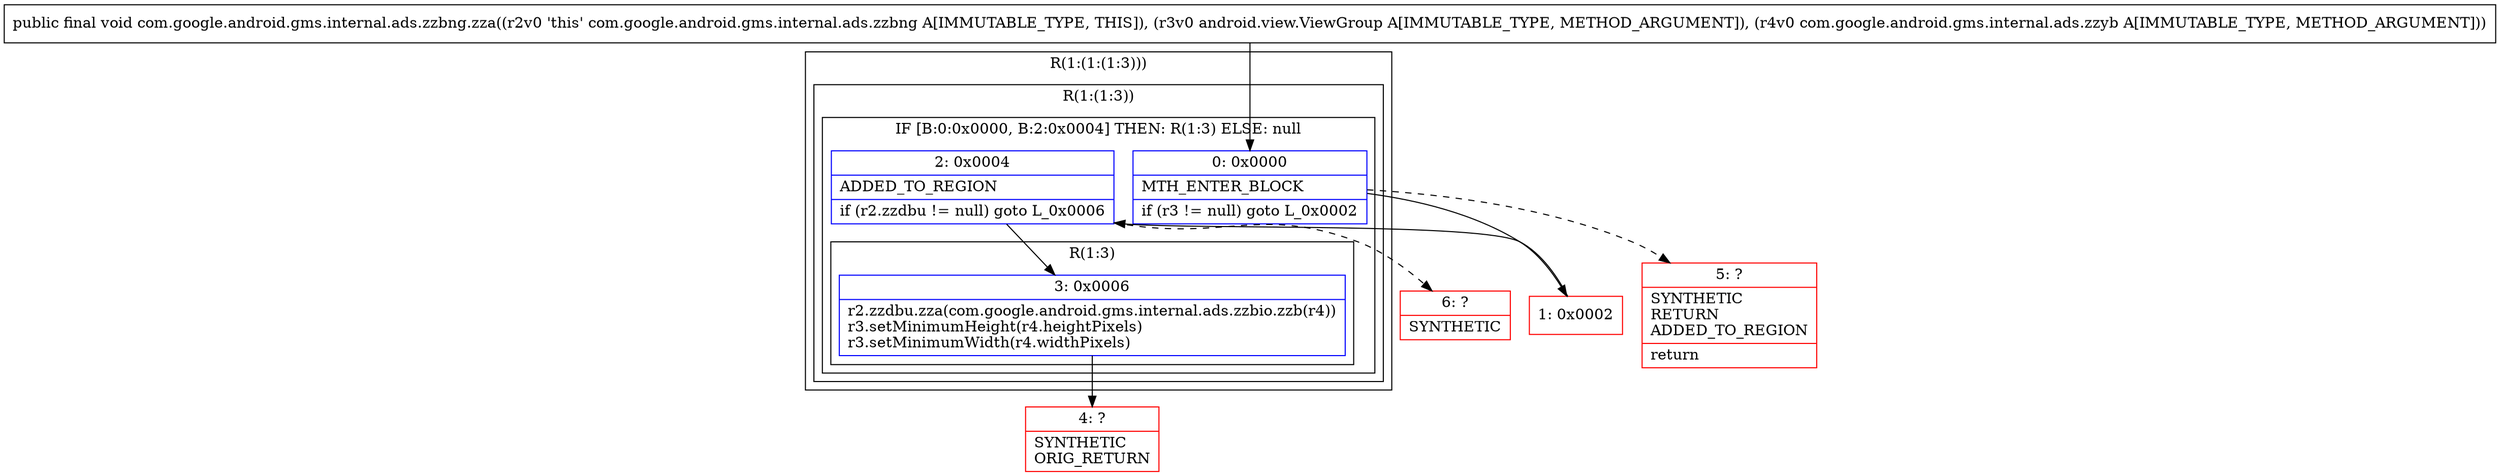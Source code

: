 digraph "CFG forcom.google.android.gms.internal.ads.zzbng.zza(Landroid\/view\/ViewGroup;Lcom\/google\/android\/gms\/internal\/ads\/zzyb;)V" {
subgraph cluster_Region_2118107930 {
label = "R(1:(1:(1:3)))";
node [shape=record,color=blue];
subgraph cluster_Region_351976750 {
label = "R(1:(1:3))";
node [shape=record,color=blue];
subgraph cluster_IfRegion_478021286 {
label = "IF [B:0:0x0000, B:2:0x0004] THEN: R(1:3) ELSE: null";
node [shape=record,color=blue];
Node_0 [shape=record,label="{0\:\ 0x0000|MTH_ENTER_BLOCK\l|if (r3 != null) goto L_0x0002\l}"];
Node_2 [shape=record,label="{2\:\ 0x0004|ADDED_TO_REGION\l|if (r2.zzdbu != null) goto L_0x0006\l}"];
subgraph cluster_Region_1027915469 {
label = "R(1:3)";
node [shape=record,color=blue];
Node_3 [shape=record,label="{3\:\ 0x0006|r2.zzdbu.zza(com.google.android.gms.internal.ads.zzbio.zzb(r4))\lr3.setMinimumHeight(r4.heightPixels)\lr3.setMinimumWidth(r4.widthPixels)\l}"];
}
}
}
}
Node_1 [shape=record,color=red,label="{1\:\ 0x0002}"];
Node_4 [shape=record,color=red,label="{4\:\ ?|SYNTHETIC\lORIG_RETURN\l}"];
Node_5 [shape=record,color=red,label="{5\:\ ?|SYNTHETIC\lRETURN\lADDED_TO_REGION\l|return\l}"];
Node_6 [shape=record,color=red,label="{6\:\ ?|SYNTHETIC\l}"];
MethodNode[shape=record,label="{public final void com.google.android.gms.internal.ads.zzbng.zza((r2v0 'this' com.google.android.gms.internal.ads.zzbng A[IMMUTABLE_TYPE, THIS]), (r3v0 android.view.ViewGroup A[IMMUTABLE_TYPE, METHOD_ARGUMENT]), (r4v0 com.google.android.gms.internal.ads.zzyb A[IMMUTABLE_TYPE, METHOD_ARGUMENT])) }"];
MethodNode -> Node_0;
Node_0 -> Node_1;
Node_0 -> Node_5[style=dashed];
Node_2 -> Node_3;
Node_2 -> Node_6[style=dashed];
Node_3 -> Node_4;
Node_1 -> Node_2;
}

